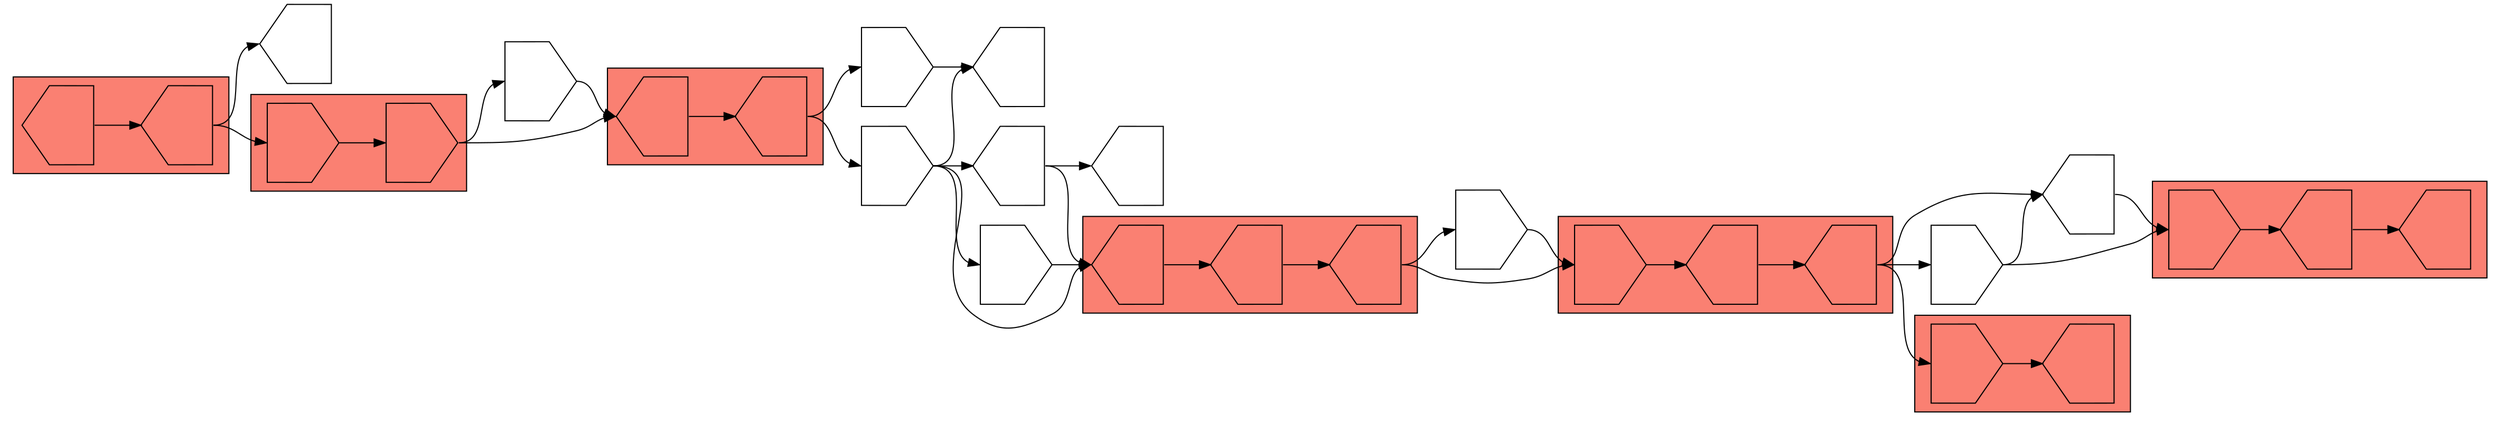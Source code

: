 digraph asm {
	rotate=90;
	edge [headport=n,tailport=s];
subgraph cluster_C9531_6509_5055 {
	9531 [label="",height=1,width=1,shape=invhouse];
	6509 [label="",height=1,width=1,shape=house];
	5055 [label="",height=1,width=1,shape=house];
	style=filled;
	fillcolor=salmon;
}
subgraph cluster_C12519_13169 {
	12519 [label="",height=1,width=1,shape=invhouse];
	13169 [label="",height=1,width=1,shape=house];
	style=filled;
	fillcolor=salmon;
}
subgraph cluster_C20574_4313_3487 {
	20574 [label="",height=1,width=1,shape=invhouse];
	4313 [label="",height=1,width=1,shape=house];
	3487 [label="",height=1,width=1,shape=house];
	style=filled;
	fillcolor=salmon;
}
subgraph cluster_C12198_13740_12628 {
	12198 [label="",height=1,width=1,shape=house];
	13740 [label="",height=1,width=1,shape=house];
	12628 [label="",height=1,width=1,shape=house];
	style=filled;
	fillcolor=salmon;
}
subgraph cluster_C6802_9233 {
	6802 [label="",height=1,width=1,shape=house];
	9233 [label="",height=1,width=1,shape=house];
	style=filled;
	fillcolor=salmon;
}
subgraph cluster_C7001_2837 {
	7001 [label="",height=1,width=1,shape=invhouse];
	2837 [label="",height=1,width=1,shape=invhouse];
	style=filled;
	fillcolor=salmon;
}
subgraph cluster_C13277_4617 {
	13277 [label="",height=1,width=1,shape=house];
	4617 [label="",height=1,width=1,shape=house];
	style=filled;
	fillcolor=salmon;
}
	12525 [label="",height=1,width=1,shape=invhouse];
	13188 [label="",height=1,width=1,shape=house];
	14444 [label="",height=1,width=1,shape=invhouse];
	10758 [label="",height=1,width=1,shape=house];
	16130 [label="",height=1,width=1,shape=house];
	19387 [label="",height=1,width=1,shape=invhouse];
	10767 [label="",height=1,width=1,shape=invhouse];
	13133 [label="",height=1,width=1,shape=house];
	9861 [label="",height=1,width=1,shape=invhouse];
	15877 [label="",height=1,width=1,shape=invhouse];
	13899 [label="",height=1,width=1,shape=house];
	9531 -> 6509
	6509 -> 5055
	5055 -> 12519
	5055 -> 12525
	5055 -> 13188
	12519 -> 13169
	12525 -> 13188
	12525 -> 20574
	13188 -> 20574
	20574 -> 4313
	4313 -> 3487
	12628 -> 9531
	12628 -> 14444
	14444 -> 9531
	13740 -> 12628
	12198 -> 13740
	10758 -> 12198
	10758 -> 16130
	19387 -> 10758
	19387 -> 10767
	19387 -> 12198
	19387 -> 13133
	10767 -> 12198
	9861 -> 13133
	9233 -> 9861
	9233 -> 19387
	6802 -> 9233
	2837 -> 6802
	2837 -> 15877
	15877 -> 6802
	7001 -> 2837
	4617 -> 7001
	4617 -> 13899
	13277 -> 4617
}